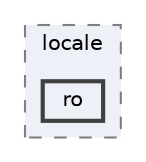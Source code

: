 digraph "C:/Users/LukeMabie/documents/Development/Password_Saver_Using_Django-master/venv/Lib/site-packages/django/conf/locale/ro"
{
 // LATEX_PDF_SIZE
  bgcolor="transparent";
  edge [fontname=Helvetica,fontsize=10,labelfontname=Helvetica,labelfontsize=10];
  node [fontname=Helvetica,fontsize=10,shape=box,height=0.2,width=0.4];
  compound=true
  subgraph clusterdir_6ae4708f427b9ff73e5313b131df1071 {
    graph [ bgcolor="#edf0f7", pencolor="grey50", label="locale", fontname=Helvetica,fontsize=10 style="filled,dashed", URL="dir_6ae4708f427b9ff73e5313b131df1071.html",tooltip=""]
  dir_8dc3b533b0c6984093372fd17857ee35 [label="ro", fillcolor="#edf0f7", color="grey25", style="filled,bold", URL="dir_8dc3b533b0c6984093372fd17857ee35.html",tooltip=""];
  }
}
